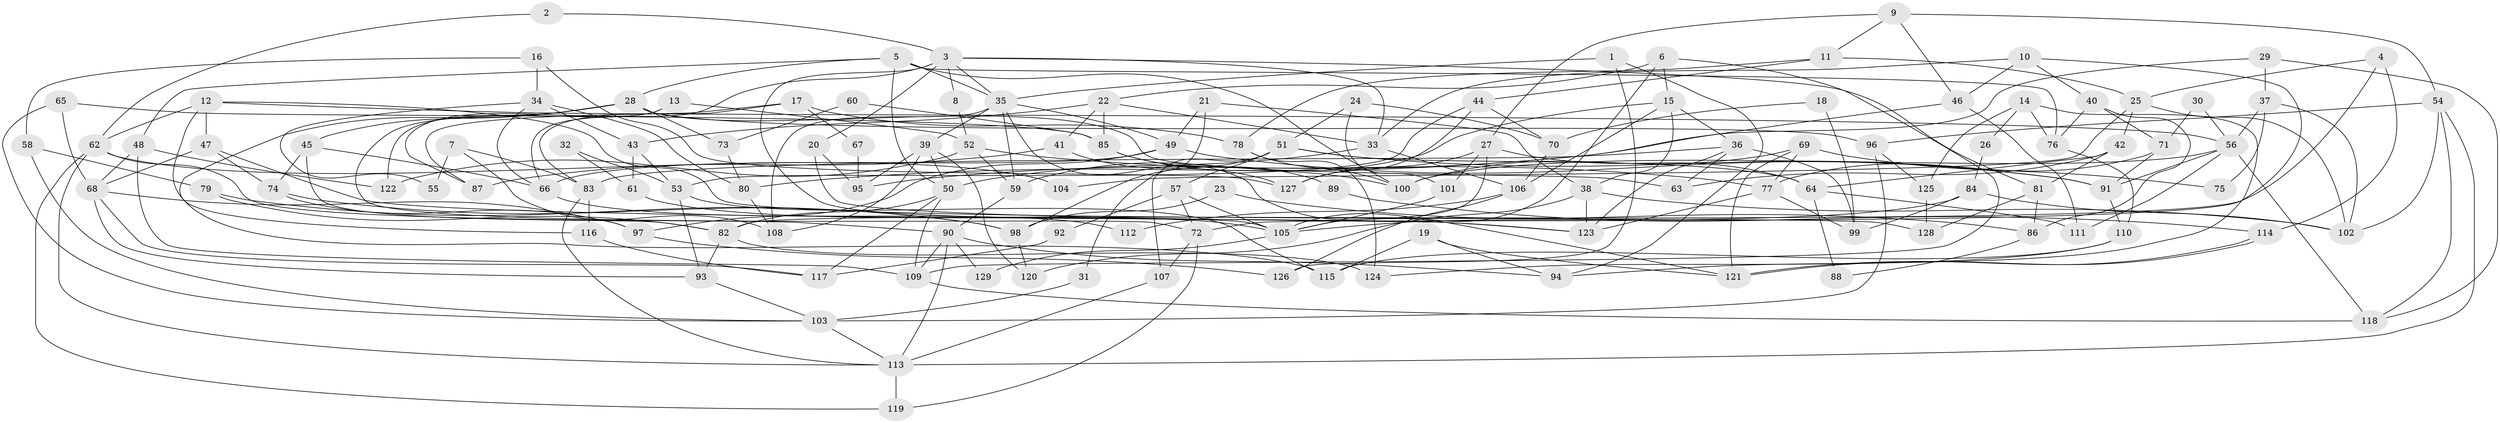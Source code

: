 // coarse degree distribution, {11: 0.015384615384615385, 5: 0.23076923076923078, 4: 0.27692307692307694, 6: 0.1076923076923077, 3: 0.09230769230769231, 2: 0.03076923076923077, 8: 0.09230769230769231, 9: 0.06153846153846154, 7: 0.06153846153846154, 16: 0.015384615384615385, 12: 0.015384615384615385}
// Generated by graph-tools (version 1.1) at 2025/37/03/04/25 23:37:06]
// undirected, 129 vertices, 258 edges
graph export_dot {
  node [color=gray90,style=filled];
  1;
  2;
  3;
  4;
  5;
  6;
  7;
  8;
  9;
  10;
  11;
  12;
  13;
  14;
  15;
  16;
  17;
  18;
  19;
  20;
  21;
  22;
  23;
  24;
  25;
  26;
  27;
  28;
  29;
  30;
  31;
  32;
  33;
  34;
  35;
  36;
  37;
  38;
  39;
  40;
  41;
  42;
  43;
  44;
  45;
  46;
  47;
  48;
  49;
  50;
  51;
  52;
  53;
  54;
  55;
  56;
  57;
  58;
  59;
  60;
  61;
  62;
  63;
  64;
  65;
  66;
  67;
  68;
  69;
  70;
  71;
  72;
  73;
  74;
  75;
  76;
  77;
  78;
  79;
  80;
  81;
  82;
  83;
  84;
  85;
  86;
  87;
  88;
  89;
  90;
  91;
  92;
  93;
  94;
  95;
  96;
  97;
  98;
  99;
  100;
  101;
  102;
  103;
  104;
  105;
  106;
  107;
  108;
  109;
  110;
  111;
  112;
  113;
  114;
  115;
  116;
  117;
  118;
  119;
  120;
  121;
  122;
  123;
  124;
  125;
  126;
  127;
  128;
  129;
  1 -- 94;
  1 -- 35;
  1 -- 126;
  2 -- 62;
  2 -- 3;
  3 -- 105;
  3 -- 66;
  3 -- 8;
  3 -- 20;
  3 -- 33;
  3 -- 35;
  3 -- 81;
  4 -- 25;
  4 -- 82;
  4 -- 114;
  5 -- 35;
  5 -- 28;
  5 -- 48;
  5 -- 50;
  5 -- 76;
  5 -- 100;
  6 -- 109;
  6 -- 105;
  6 -- 15;
  6 -- 22;
  7 -- 83;
  7 -- 108;
  7 -- 55;
  8 -- 52;
  9 -- 46;
  9 -- 54;
  9 -- 11;
  9 -- 27;
  10 -- 46;
  10 -- 72;
  10 -- 33;
  10 -- 40;
  11 -- 44;
  11 -- 25;
  11 -- 78;
  12 -- 116;
  12 -- 62;
  12 -- 47;
  12 -- 56;
  12 -- 128;
  13 -- 52;
  13 -- 122;
  13 -- 87;
  14 -- 125;
  14 -- 76;
  14 -- 26;
  14 -- 94;
  15 -- 106;
  15 -- 36;
  15 -- 38;
  15 -- 59;
  16 -- 127;
  16 -- 34;
  16 -- 58;
  17 -- 83;
  17 -- 78;
  17 -- 67;
  17 -- 87;
  18 -- 99;
  18 -- 70;
  19 -- 121;
  19 -- 94;
  19 -- 115;
  20 -- 123;
  20 -- 95;
  21 -- 38;
  21 -- 49;
  21 -- 31;
  22 -- 33;
  22 -- 41;
  22 -- 43;
  22 -- 85;
  23 -- 86;
  23 -- 98;
  24 -- 70;
  24 -- 51;
  24 -- 101;
  25 -- 102;
  25 -- 42;
  25 -- 104;
  26 -- 84;
  27 -- 101;
  27 -- 64;
  27 -- 105;
  27 -- 127;
  28 -- 115;
  28 -- 45;
  28 -- 63;
  28 -- 72;
  28 -- 73;
  28 -- 96;
  29 -- 118;
  29 -- 37;
  29 -- 80;
  30 -- 56;
  30 -- 71;
  31 -- 103;
  32 -- 53;
  32 -- 61;
  33 -- 50;
  33 -- 106;
  34 -- 66;
  34 -- 80;
  34 -- 43;
  34 -- 55;
  35 -- 121;
  35 -- 39;
  35 -- 49;
  35 -- 59;
  35 -- 108;
  36 -- 123;
  36 -- 63;
  36 -- 83;
  36 -- 99;
  37 -- 56;
  37 -- 102;
  37 -- 75;
  38 -- 120;
  38 -- 102;
  38 -- 123;
  39 -- 50;
  39 -- 95;
  39 -- 108;
  39 -- 120;
  40 -- 76;
  40 -- 71;
  40 -- 86;
  41 -- 87;
  41 -- 127;
  42 -- 63;
  42 -- 64;
  42 -- 81;
  43 -- 53;
  43 -- 61;
  44 -- 127;
  44 -- 53;
  44 -- 70;
  45 -- 74;
  45 -- 82;
  45 -- 66;
  46 -- 95;
  46 -- 111;
  47 -- 68;
  47 -- 74;
  47 -- 123;
  48 -- 109;
  48 -- 68;
  48 -- 122;
  49 -- 91;
  49 -- 66;
  49 -- 97;
  50 -- 82;
  50 -- 109;
  50 -- 117;
  51 -- 91;
  51 -- 64;
  51 -- 57;
  51 -- 98;
  51 -- 107;
  52 -- 77;
  52 -- 59;
  52 -- 122;
  53 -- 93;
  53 -- 115;
  54 -- 96;
  54 -- 113;
  54 -- 102;
  54 -- 118;
  56 -- 100;
  56 -- 91;
  56 -- 111;
  56 -- 118;
  57 -- 72;
  57 -- 92;
  57 -- 105;
  58 -- 79;
  58 -- 103;
  59 -- 90;
  60 -- 73;
  60 -- 85;
  61 -- 105;
  62 -- 113;
  62 -- 90;
  62 -- 104;
  62 -- 119;
  64 -- 88;
  64 -- 111;
  65 -- 103;
  65 -- 85;
  65 -- 68;
  66 -- 112;
  67 -- 95;
  68 -- 93;
  68 -- 97;
  68 -- 117;
  69 -- 100;
  69 -- 77;
  69 -- 75;
  69 -- 121;
  70 -- 106;
  71 -- 77;
  71 -- 91;
  72 -- 119;
  72 -- 107;
  73 -- 80;
  74 -- 97;
  74 -- 98;
  76 -- 110;
  77 -- 123;
  77 -- 99;
  78 -- 124;
  78 -- 100;
  79 -- 82;
  79 -- 98;
  80 -- 108;
  81 -- 86;
  81 -- 128;
  82 -- 93;
  82 -- 124;
  83 -- 113;
  83 -- 116;
  84 -- 102;
  84 -- 105;
  84 -- 99;
  85 -- 100;
  85 -- 89;
  86 -- 88;
  89 -- 114;
  90 -- 109;
  90 -- 94;
  90 -- 113;
  90 -- 129;
  91 -- 110;
  92 -- 117;
  93 -- 103;
  96 -- 103;
  96 -- 125;
  97 -- 126;
  98 -- 120;
  101 -- 105;
  103 -- 113;
  105 -- 129;
  106 -- 126;
  106 -- 112;
  107 -- 113;
  109 -- 118;
  110 -- 115;
  110 -- 124;
  113 -- 119;
  114 -- 121;
  114 -- 121;
  116 -- 117;
  125 -- 128;
}
